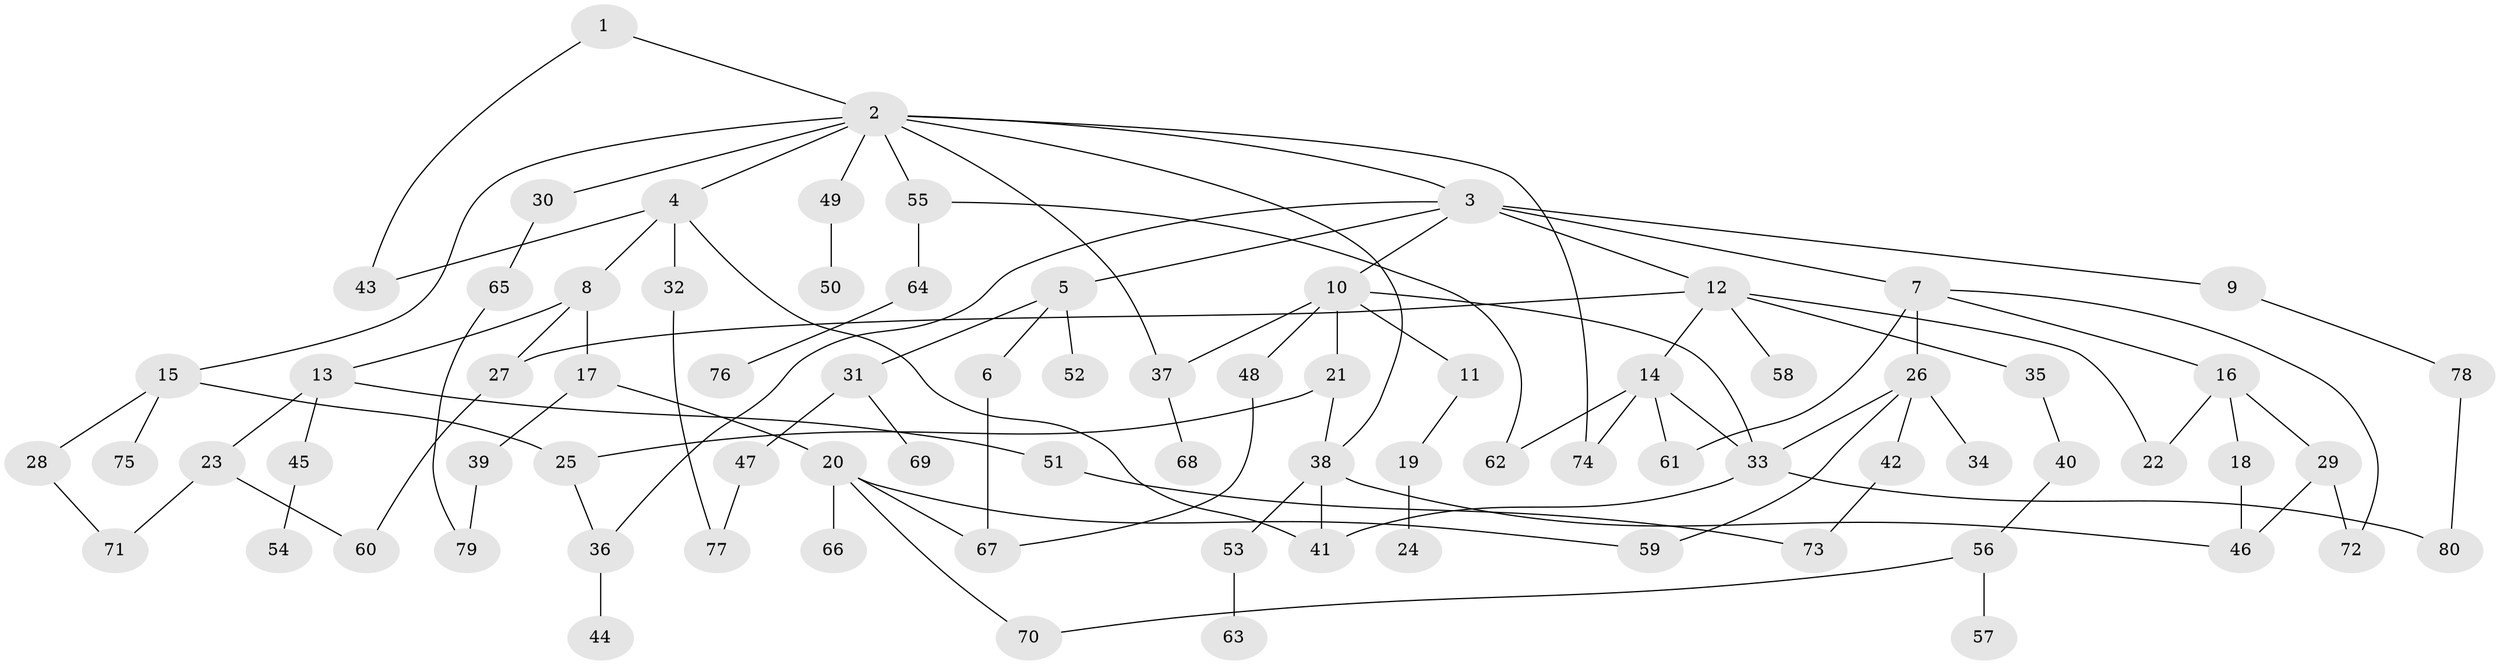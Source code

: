 // Generated by graph-tools (version 1.1) at 2025/34/03/09/25 02:34:08]
// undirected, 80 vertices, 106 edges
graph export_dot {
graph [start="1"]
  node [color=gray90,style=filled];
  1;
  2;
  3;
  4;
  5;
  6;
  7;
  8;
  9;
  10;
  11;
  12;
  13;
  14;
  15;
  16;
  17;
  18;
  19;
  20;
  21;
  22;
  23;
  24;
  25;
  26;
  27;
  28;
  29;
  30;
  31;
  32;
  33;
  34;
  35;
  36;
  37;
  38;
  39;
  40;
  41;
  42;
  43;
  44;
  45;
  46;
  47;
  48;
  49;
  50;
  51;
  52;
  53;
  54;
  55;
  56;
  57;
  58;
  59;
  60;
  61;
  62;
  63;
  64;
  65;
  66;
  67;
  68;
  69;
  70;
  71;
  72;
  73;
  74;
  75;
  76;
  77;
  78;
  79;
  80;
  1 -- 2;
  1 -- 43;
  2 -- 3;
  2 -- 4;
  2 -- 15;
  2 -- 30;
  2 -- 37;
  2 -- 49;
  2 -- 55;
  2 -- 74;
  2 -- 38;
  3 -- 5;
  3 -- 7;
  3 -- 9;
  3 -- 10;
  3 -- 12;
  3 -- 36;
  4 -- 8;
  4 -- 32;
  4 -- 41;
  4 -- 43;
  5 -- 6;
  5 -- 31;
  5 -- 52;
  6 -- 67;
  7 -- 16;
  7 -- 26;
  7 -- 61;
  7 -- 72;
  8 -- 13;
  8 -- 17;
  8 -- 27;
  9 -- 78;
  10 -- 11;
  10 -- 21;
  10 -- 33;
  10 -- 48;
  10 -- 37;
  11 -- 19;
  12 -- 14;
  12 -- 22;
  12 -- 27;
  12 -- 35;
  12 -- 58;
  13 -- 23;
  13 -- 45;
  13 -- 51;
  14 -- 61;
  14 -- 74;
  14 -- 33;
  14 -- 62;
  15 -- 25;
  15 -- 28;
  15 -- 75;
  16 -- 18;
  16 -- 29;
  16 -- 22;
  17 -- 20;
  17 -- 39;
  18 -- 46;
  19 -- 24;
  20 -- 66;
  20 -- 67;
  20 -- 70;
  20 -- 59;
  21 -- 38;
  21 -- 25;
  23 -- 60;
  23 -- 71;
  25 -- 36;
  26 -- 34;
  26 -- 42;
  26 -- 59;
  26 -- 33;
  27 -- 60;
  28 -- 71;
  29 -- 72;
  29 -- 46;
  30 -- 65;
  31 -- 47;
  31 -- 69;
  32 -- 77;
  33 -- 80;
  33 -- 41;
  35 -- 40;
  36 -- 44;
  37 -- 68;
  38 -- 41;
  38 -- 53;
  38 -- 46;
  39 -- 79;
  40 -- 56;
  42 -- 73;
  45 -- 54;
  47 -- 77;
  48 -- 67;
  49 -- 50;
  51 -- 73;
  53 -- 63;
  55 -- 62;
  55 -- 64;
  56 -- 57;
  56 -- 70;
  64 -- 76;
  65 -- 79;
  78 -- 80;
}
